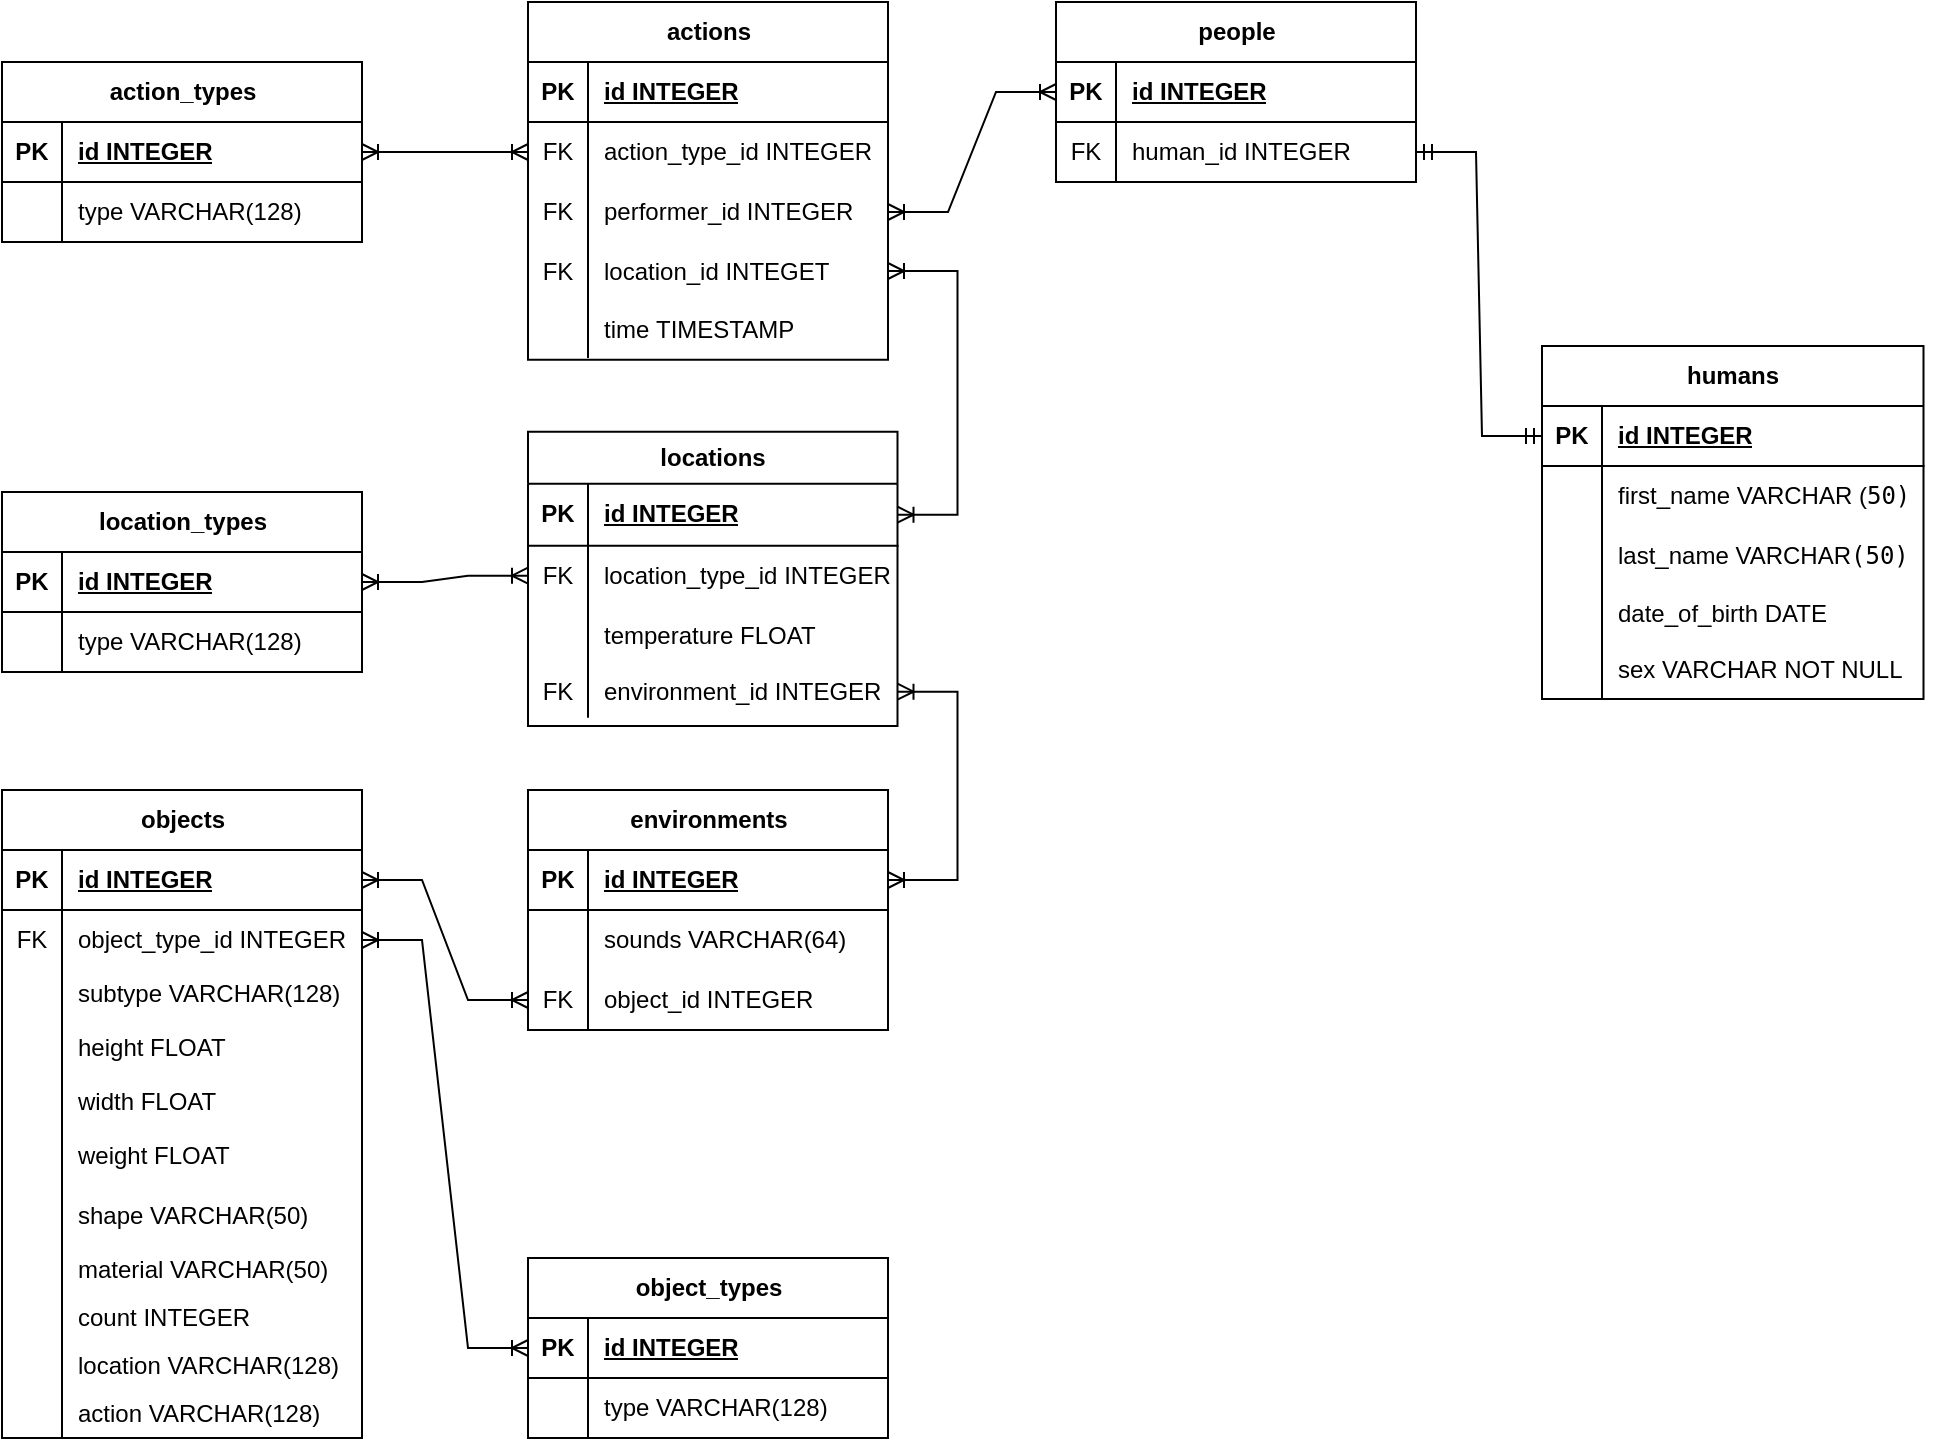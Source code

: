 <mxfile version="21.1.8" type="device">
  <diagram id="1F1Uj4QIx_SxdpjS0qH0" name="Страница 1">
    <mxGraphModel dx="1434" dy="390" grid="0" gridSize="10" guides="1" tooltips="1" connect="1" arrows="1" fold="1" page="0" pageScale="1" pageWidth="827" pageHeight="1169" math="0" shadow="0">
      <root>
        <mxCell id="0" />
        <mxCell id="1" parent="0" />
        <mxCell id="ELPBEld-BGU16BLVGhPY-1" value="people" style="shape=table;startSize=30;container=1;collapsible=1;childLayout=tableLayout;fixedRows=1;rowLines=0;fontStyle=1;align=center;resizeLast=1;html=1;fillColor=none;" parent="1" vertex="1">
          <mxGeometry x="818" y="655" width="180" height="90" as="geometry" />
        </mxCell>
        <mxCell id="ELPBEld-BGU16BLVGhPY-2" value="" style="shape=tableRow;horizontal=0;startSize=0;swimlaneHead=0;swimlaneBody=0;fillColor=none;collapsible=0;dropTarget=0;points=[[0,0.5],[1,0.5]];portConstraint=eastwest;top=0;left=0;right=0;bottom=1;" parent="ELPBEld-BGU16BLVGhPY-1" vertex="1">
          <mxGeometry y="30" width="180" height="30" as="geometry" />
        </mxCell>
        <mxCell id="ELPBEld-BGU16BLVGhPY-3" value="PK" style="shape=partialRectangle;connectable=0;fillColor=none;top=0;left=0;bottom=0;right=0;fontStyle=1;overflow=hidden;whiteSpace=wrap;html=1;" parent="ELPBEld-BGU16BLVGhPY-2" vertex="1">
          <mxGeometry width="30" height="30" as="geometry">
            <mxRectangle width="30" height="30" as="alternateBounds" />
          </mxGeometry>
        </mxCell>
        <mxCell id="ELPBEld-BGU16BLVGhPY-4" value="id INTEGER" style="shape=partialRectangle;connectable=0;fillColor=none;top=0;left=0;bottom=0;right=0;align=left;spacingLeft=6;fontStyle=5;overflow=hidden;whiteSpace=wrap;html=1;" parent="ELPBEld-BGU16BLVGhPY-2" vertex="1">
          <mxGeometry x="30" width="150" height="30" as="geometry">
            <mxRectangle width="150" height="30" as="alternateBounds" />
          </mxGeometry>
        </mxCell>
        <mxCell id="ELPBEld-BGU16BLVGhPY-8" value="" style="shape=tableRow;horizontal=0;startSize=0;swimlaneHead=0;swimlaneBody=0;fillColor=none;collapsible=0;dropTarget=0;points=[[0,0.5],[1,0.5]];portConstraint=eastwest;top=0;left=0;right=0;bottom=0;" parent="ELPBEld-BGU16BLVGhPY-1" vertex="1">
          <mxGeometry y="60" width="180" height="30" as="geometry" />
        </mxCell>
        <mxCell id="ELPBEld-BGU16BLVGhPY-9" value="FK" style="shape=partialRectangle;connectable=0;fillColor=none;top=0;left=0;bottom=0;right=0;editable=1;overflow=hidden;whiteSpace=wrap;html=1;" parent="ELPBEld-BGU16BLVGhPY-8" vertex="1">
          <mxGeometry width="30" height="30" as="geometry">
            <mxRectangle width="30" height="30" as="alternateBounds" />
          </mxGeometry>
        </mxCell>
        <mxCell id="ELPBEld-BGU16BLVGhPY-10" value="human_id INTEGER" style="shape=partialRectangle;connectable=0;fillColor=none;top=0;left=0;bottom=0;right=0;align=left;spacingLeft=6;overflow=hidden;whiteSpace=wrap;html=1;" parent="ELPBEld-BGU16BLVGhPY-8" vertex="1">
          <mxGeometry x="30" width="150" height="30" as="geometry">
            <mxRectangle width="150" height="30" as="alternateBounds" />
          </mxGeometry>
        </mxCell>
        <mxCell id="ELPBEld-BGU16BLVGhPY-14" value="humans" style="shape=table;startSize=30;container=1;collapsible=1;childLayout=tableLayout;fixedRows=1;rowLines=0;fontStyle=1;align=center;resizeLast=1;html=1;fillColor=none;" parent="1" vertex="1">
          <mxGeometry x="1061" y="827" width="190.75" height="176.458" as="geometry" />
        </mxCell>
        <mxCell id="ELPBEld-BGU16BLVGhPY-15" value="" style="shape=tableRow;horizontal=0;startSize=0;swimlaneHead=0;swimlaneBody=0;fillColor=none;collapsible=0;dropTarget=0;points=[[0,0.5],[1,0.5]];portConstraint=eastwest;top=0;left=0;right=0;bottom=1;" parent="ELPBEld-BGU16BLVGhPY-14" vertex="1">
          <mxGeometry y="30" width="190.75" height="30" as="geometry" />
        </mxCell>
        <mxCell id="ELPBEld-BGU16BLVGhPY-16" value="PK" style="shape=partialRectangle;connectable=0;fillColor=none;top=0;left=0;bottom=0;right=0;fontStyle=1;overflow=hidden;whiteSpace=wrap;html=1;" parent="ELPBEld-BGU16BLVGhPY-15" vertex="1">
          <mxGeometry width="30" height="30" as="geometry">
            <mxRectangle width="30" height="30" as="alternateBounds" />
          </mxGeometry>
        </mxCell>
        <mxCell id="ELPBEld-BGU16BLVGhPY-17" value="id INTEGER" style="shape=partialRectangle;connectable=0;fillColor=none;top=0;left=0;bottom=0;right=0;align=left;spacingLeft=6;fontStyle=5;overflow=hidden;whiteSpace=wrap;html=1;" parent="ELPBEld-BGU16BLVGhPY-15" vertex="1">
          <mxGeometry x="30" width="160.75" height="30" as="geometry">
            <mxRectangle width="160.75" height="30" as="alternateBounds" />
          </mxGeometry>
        </mxCell>
        <mxCell id="ELPBEld-BGU16BLVGhPY-18" value="" style="shape=tableRow;horizontal=0;startSize=0;swimlaneHead=0;swimlaneBody=0;fillColor=none;collapsible=0;dropTarget=0;points=[[0,0.5],[1,0.5]];portConstraint=eastwest;top=0;left=0;right=0;bottom=0;" parent="ELPBEld-BGU16BLVGhPY-14" vertex="1">
          <mxGeometry y="60" width="190.75" height="30" as="geometry" />
        </mxCell>
        <mxCell id="ELPBEld-BGU16BLVGhPY-19" value="" style="shape=partialRectangle;connectable=0;fillColor=none;top=0;left=0;bottom=0;right=0;editable=1;overflow=hidden;whiteSpace=wrap;html=1;" parent="ELPBEld-BGU16BLVGhPY-18" vertex="1">
          <mxGeometry width="30" height="30" as="geometry">
            <mxRectangle width="30" height="30" as="alternateBounds" />
          </mxGeometry>
        </mxCell>
        <mxCell id="ELPBEld-BGU16BLVGhPY-20" value="first_name&amp;nbsp;VARCHAR (&lt;span style=&quot;border-color: var(--border-color); font-family: &amp;quot;JetBrains Mono&amp;quot;, monospace;&quot;&gt;50)&lt;/span&gt;" style="shape=partialRectangle;connectable=0;fillColor=none;top=0;left=0;bottom=0;right=0;align=left;spacingLeft=6;overflow=hidden;whiteSpace=wrap;html=1;" parent="ELPBEld-BGU16BLVGhPY-18" vertex="1">
          <mxGeometry x="30" width="160.75" height="30" as="geometry">
            <mxRectangle width="160.75" height="30" as="alternateBounds" />
          </mxGeometry>
        </mxCell>
        <mxCell id="ELPBEld-BGU16BLVGhPY-21" value="" style="shape=tableRow;horizontal=0;startSize=0;swimlaneHead=0;swimlaneBody=0;fillColor=none;collapsible=0;dropTarget=0;points=[[0,0.5],[1,0.5]];portConstraint=eastwest;top=0;left=0;right=0;bottom=0;" parent="ELPBEld-BGU16BLVGhPY-14" vertex="1">
          <mxGeometry y="90" width="190.75" height="30" as="geometry" />
        </mxCell>
        <mxCell id="ELPBEld-BGU16BLVGhPY-22" value="" style="shape=partialRectangle;connectable=0;fillColor=none;top=0;left=0;bottom=0;right=0;editable=1;overflow=hidden;whiteSpace=wrap;html=1;" parent="ELPBEld-BGU16BLVGhPY-21" vertex="1">
          <mxGeometry width="30" height="30" as="geometry">
            <mxRectangle width="30" height="30" as="alternateBounds" />
          </mxGeometry>
        </mxCell>
        <mxCell id="ELPBEld-BGU16BLVGhPY-23" value="last_name&amp;nbsp;VARCHAR&lt;span style=&quot;background-color: rgb(255, 255, 255);&quot;&gt;&lt;span style=&quot;font-family: &amp;quot;JetBrains Mono&amp;quot;, monospace;&quot;&gt;(&lt;/span&gt;&lt;span style=&quot;font-family: &amp;quot;JetBrains Mono&amp;quot;, monospace;&quot;&gt;50&lt;/span&gt;&lt;span style=&quot;font-family: &amp;quot;JetBrains Mono&amp;quot;, monospace;&quot;&gt;)&lt;/span&gt;&lt;/span&gt;" style="shape=partialRectangle;connectable=0;fillColor=none;top=0;left=0;bottom=0;right=0;align=left;spacingLeft=6;overflow=hidden;whiteSpace=wrap;html=1;" parent="ELPBEld-BGU16BLVGhPY-21" vertex="1">
          <mxGeometry x="30" width="160.75" height="30" as="geometry">
            <mxRectangle width="160.75" height="30" as="alternateBounds" />
          </mxGeometry>
        </mxCell>
        <mxCell id="ELPBEld-BGU16BLVGhPY-28" value="" style="shape=tableRow;horizontal=0;startSize=0;swimlaneHead=0;swimlaneBody=0;fillColor=none;collapsible=0;dropTarget=0;points=[[0,0.5],[1,0.5]];portConstraint=eastwest;top=0;left=0;right=0;bottom=0;" parent="ELPBEld-BGU16BLVGhPY-14" vertex="1">
          <mxGeometry y="120" width="190.75" height="28" as="geometry" />
        </mxCell>
        <mxCell id="ELPBEld-BGU16BLVGhPY-29" value="" style="shape=partialRectangle;connectable=0;fillColor=none;top=0;left=0;bottom=0;right=0;editable=1;overflow=hidden;whiteSpace=wrap;html=1;" parent="ELPBEld-BGU16BLVGhPY-28" vertex="1">
          <mxGeometry width="30" height="28" as="geometry">
            <mxRectangle width="30" height="28" as="alternateBounds" />
          </mxGeometry>
        </mxCell>
        <mxCell id="ELPBEld-BGU16BLVGhPY-30" value="date_of_birth&amp;nbsp;DATE" style="shape=partialRectangle;connectable=0;fillColor=none;top=0;left=0;bottom=0;right=0;align=left;spacingLeft=6;overflow=hidden;whiteSpace=wrap;html=1;strokeColor=inherit;strokeWidth=8;" parent="ELPBEld-BGU16BLVGhPY-28" vertex="1">
          <mxGeometry x="30" width="160.75" height="28" as="geometry">
            <mxRectangle width="160.75" height="28" as="alternateBounds" />
          </mxGeometry>
        </mxCell>
        <mxCell id="ELPBEld-BGU16BLVGhPY-47" value="" style="shape=tableRow;horizontal=0;startSize=0;swimlaneHead=0;swimlaneBody=0;fillColor=none;collapsible=0;dropTarget=0;points=[[0,0.5],[1,0.5]];portConstraint=eastwest;top=0;left=0;right=0;bottom=0;" parent="ELPBEld-BGU16BLVGhPY-14" vertex="1">
          <mxGeometry y="148" width="190.75" height="28" as="geometry" />
        </mxCell>
        <mxCell id="ELPBEld-BGU16BLVGhPY-48" value="" style="shape=partialRectangle;connectable=0;fillColor=none;top=0;left=0;bottom=0;right=0;editable=1;overflow=hidden;whiteSpace=wrap;html=1;" parent="ELPBEld-BGU16BLVGhPY-47" vertex="1">
          <mxGeometry width="30" height="28" as="geometry">
            <mxRectangle width="30" height="28" as="alternateBounds" />
          </mxGeometry>
        </mxCell>
        <mxCell id="ELPBEld-BGU16BLVGhPY-49" value="sex&amp;nbsp;VARCHAR NOT NULL" style="shape=partialRectangle;connectable=0;fillColor=none;top=0;left=0;bottom=0;right=0;align=left;spacingLeft=6;overflow=hidden;whiteSpace=wrap;html=1;strokeColor=inherit;strokeWidth=8;" parent="ELPBEld-BGU16BLVGhPY-47" vertex="1">
          <mxGeometry x="30" width="160.75" height="28" as="geometry">
            <mxRectangle width="160.75" height="28" as="alternateBounds" />
          </mxGeometry>
        </mxCell>
        <mxCell id="ELPBEld-BGU16BLVGhPY-52" value="actions" style="shape=table;startSize=30;container=1;collapsible=1;childLayout=tableLayout;fixedRows=1;rowLines=0;fontStyle=1;align=center;resizeLast=1;html=1;fillColor=none;" parent="1" vertex="1">
          <mxGeometry x="554" y="655" width="180" height="178.875" as="geometry" />
        </mxCell>
        <mxCell id="ELPBEld-BGU16BLVGhPY-53" value="" style="shape=tableRow;horizontal=0;startSize=0;swimlaneHead=0;swimlaneBody=0;fillColor=none;collapsible=0;dropTarget=0;points=[[0,0.5],[1,0.5]];portConstraint=eastwest;top=0;left=0;right=0;bottom=1;" parent="ELPBEld-BGU16BLVGhPY-52" vertex="1">
          <mxGeometry y="30" width="180" height="30" as="geometry" />
        </mxCell>
        <mxCell id="ELPBEld-BGU16BLVGhPY-54" value="PK" style="shape=partialRectangle;connectable=0;fillColor=none;top=0;left=0;bottom=0;right=0;fontStyle=1;overflow=hidden;whiteSpace=wrap;html=1;" parent="ELPBEld-BGU16BLVGhPY-53" vertex="1">
          <mxGeometry width="30" height="30" as="geometry">
            <mxRectangle width="30" height="30" as="alternateBounds" />
          </mxGeometry>
        </mxCell>
        <mxCell id="ELPBEld-BGU16BLVGhPY-55" value="id INTEGER" style="shape=partialRectangle;connectable=0;fillColor=none;top=0;left=0;bottom=0;right=0;align=left;spacingLeft=6;fontStyle=5;overflow=hidden;whiteSpace=wrap;html=1;" parent="ELPBEld-BGU16BLVGhPY-53" vertex="1">
          <mxGeometry x="30" width="150" height="30" as="geometry">
            <mxRectangle width="150" height="30" as="alternateBounds" />
          </mxGeometry>
        </mxCell>
        <mxCell id="ELPBEld-BGU16BLVGhPY-56" value="" style="shape=tableRow;horizontal=0;startSize=0;swimlaneHead=0;swimlaneBody=0;fillColor=none;collapsible=0;dropTarget=0;points=[[0,0.5],[1,0.5]];portConstraint=eastwest;top=0;left=0;right=0;bottom=0;" parent="ELPBEld-BGU16BLVGhPY-52" vertex="1">
          <mxGeometry y="60" width="180" height="30" as="geometry" />
        </mxCell>
        <mxCell id="ELPBEld-BGU16BLVGhPY-57" value="FK" style="shape=partialRectangle;connectable=0;fillColor=none;top=0;left=0;bottom=0;right=0;editable=1;overflow=hidden;whiteSpace=wrap;html=1;" parent="ELPBEld-BGU16BLVGhPY-56" vertex="1">
          <mxGeometry width="30" height="30" as="geometry">
            <mxRectangle width="30" height="30" as="alternateBounds" />
          </mxGeometry>
        </mxCell>
        <mxCell id="ELPBEld-BGU16BLVGhPY-58" value="action_type_id INTEGER" style="shape=partialRectangle;connectable=0;fillColor=none;top=0;left=0;bottom=0;right=0;align=left;spacingLeft=6;overflow=hidden;whiteSpace=wrap;html=1;" parent="ELPBEld-BGU16BLVGhPY-56" vertex="1">
          <mxGeometry x="30" width="150" height="30" as="geometry">
            <mxRectangle width="150" height="30" as="alternateBounds" />
          </mxGeometry>
        </mxCell>
        <mxCell id="ELPBEld-BGU16BLVGhPY-59" value="" style="shape=tableRow;horizontal=0;startSize=0;swimlaneHead=0;swimlaneBody=0;fillColor=none;collapsible=0;dropTarget=0;points=[[0,0.5],[1,0.5]];portConstraint=eastwest;top=0;left=0;right=0;bottom=0;" parent="ELPBEld-BGU16BLVGhPY-52" vertex="1">
          <mxGeometry y="90" width="180" height="30" as="geometry" />
        </mxCell>
        <mxCell id="ELPBEld-BGU16BLVGhPY-60" value="FK" style="shape=partialRectangle;connectable=0;fillColor=none;top=0;left=0;bottom=0;right=0;editable=1;overflow=hidden;whiteSpace=wrap;html=1;" parent="ELPBEld-BGU16BLVGhPY-59" vertex="1">
          <mxGeometry width="30" height="30" as="geometry">
            <mxRectangle width="30" height="30" as="alternateBounds" />
          </mxGeometry>
        </mxCell>
        <mxCell id="ELPBEld-BGU16BLVGhPY-61" value="performer_id INTEGER" style="shape=partialRectangle;connectable=0;fillColor=none;top=0;left=0;bottom=0;right=0;align=left;spacingLeft=6;overflow=hidden;whiteSpace=wrap;html=1;" parent="ELPBEld-BGU16BLVGhPY-59" vertex="1">
          <mxGeometry x="30" width="150" height="30" as="geometry">
            <mxRectangle width="150" height="30" as="alternateBounds" />
          </mxGeometry>
        </mxCell>
        <mxCell id="ELPBEld-BGU16BLVGhPY-62" value="" style="shape=tableRow;horizontal=0;startSize=0;swimlaneHead=0;swimlaneBody=0;fillColor=none;collapsible=0;dropTarget=0;points=[[0,0.5],[1,0.5]];portConstraint=eastwest;top=0;left=0;right=0;bottom=0;" parent="ELPBEld-BGU16BLVGhPY-52" vertex="1">
          <mxGeometry y="120" width="180" height="29" as="geometry" />
        </mxCell>
        <mxCell id="ELPBEld-BGU16BLVGhPY-63" value="FK" style="shape=partialRectangle;connectable=0;fillColor=none;top=0;left=0;bottom=0;right=0;editable=1;overflow=hidden;whiteSpace=wrap;html=1;" parent="ELPBEld-BGU16BLVGhPY-62" vertex="1">
          <mxGeometry width="30" height="29" as="geometry">
            <mxRectangle width="30" height="29" as="alternateBounds" />
          </mxGeometry>
        </mxCell>
        <mxCell id="ELPBEld-BGU16BLVGhPY-64" value="location_id INTEGET" style="shape=partialRectangle;connectable=0;fillColor=none;top=0;left=0;bottom=0;right=0;align=left;spacingLeft=6;overflow=hidden;whiteSpace=wrap;html=1;strokeColor=inherit;strokeWidth=8;" parent="ELPBEld-BGU16BLVGhPY-62" vertex="1">
          <mxGeometry x="30" width="150" height="29" as="geometry">
            <mxRectangle width="150" height="29" as="alternateBounds" />
          </mxGeometry>
        </mxCell>
        <mxCell id="ELPBEld-BGU16BLVGhPY-66" value="" style="shape=tableRow;horizontal=0;startSize=0;swimlaneHead=0;swimlaneBody=0;fillColor=none;collapsible=0;dropTarget=0;points=[[0,0.5],[1,0.5]];portConstraint=eastwest;top=0;left=0;right=0;bottom=0;" parent="ELPBEld-BGU16BLVGhPY-52" vertex="1">
          <mxGeometry y="149" width="180" height="29" as="geometry" />
        </mxCell>
        <mxCell id="ELPBEld-BGU16BLVGhPY-67" value="" style="shape=partialRectangle;connectable=0;fillColor=none;top=0;left=0;bottom=0;right=0;editable=1;overflow=hidden;whiteSpace=wrap;html=1;" parent="ELPBEld-BGU16BLVGhPY-66" vertex="1">
          <mxGeometry width="30" height="29" as="geometry">
            <mxRectangle width="30" height="29" as="alternateBounds" />
          </mxGeometry>
        </mxCell>
        <mxCell id="ELPBEld-BGU16BLVGhPY-68" value="time&amp;nbsp;TIMESTAMP" style="shape=partialRectangle;connectable=0;fillColor=none;top=0;left=0;bottom=0;right=0;align=left;spacingLeft=6;overflow=hidden;whiteSpace=wrap;html=1;strokeColor=inherit;strokeWidth=8;" parent="ELPBEld-BGU16BLVGhPY-66" vertex="1">
          <mxGeometry x="30" width="150" height="29" as="geometry">
            <mxRectangle width="150" height="29" as="alternateBounds" />
          </mxGeometry>
        </mxCell>
        <mxCell id="ELPBEld-BGU16BLVGhPY-65" value="" style="edgeStyle=entityRelationEdgeStyle;fontSize=12;html=1;endArrow=ERoneToMany;startArrow=ERoneToMany;rounded=0;" parent="1" source="ELPBEld-BGU16BLVGhPY-59" target="ELPBEld-BGU16BLVGhPY-2" edge="1">
          <mxGeometry width="100" height="100" relative="1" as="geometry">
            <mxPoint x="805" y="856" as="sourcePoint" />
            <mxPoint x="868" y="968" as="targetPoint" />
          </mxGeometry>
        </mxCell>
        <mxCell id="ELPBEld-BGU16BLVGhPY-69" value="locations" style="shape=table;startSize=26;container=1;collapsible=1;childLayout=tableLayout;fixedRows=1;rowLines=0;fontStyle=1;align=center;resizeLast=1;html=1;fillColor=none;" parent="1" vertex="1">
          <mxGeometry x="554" y="869.85" width="184.75" height="147.192" as="geometry" />
        </mxCell>
        <mxCell id="ELPBEld-BGU16BLVGhPY-70" value="" style="shape=tableRow;horizontal=0;startSize=0;swimlaneHead=0;swimlaneBody=0;fillColor=none;collapsible=0;dropTarget=0;points=[[0,0.5],[1,0.5]];portConstraint=eastwest;top=0;left=0;right=0;bottom=1;" parent="ELPBEld-BGU16BLVGhPY-69" vertex="1">
          <mxGeometry y="26" width="184.75" height="31" as="geometry" />
        </mxCell>
        <mxCell id="ELPBEld-BGU16BLVGhPY-71" value="PK" style="shape=partialRectangle;connectable=0;fillColor=none;top=0;left=0;bottom=0;right=0;fontStyle=1;overflow=hidden;whiteSpace=wrap;html=1;" parent="ELPBEld-BGU16BLVGhPY-70" vertex="1">
          <mxGeometry width="30" height="31" as="geometry">
            <mxRectangle width="30" height="31" as="alternateBounds" />
          </mxGeometry>
        </mxCell>
        <mxCell id="ELPBEld-BGU16BLVGhPY-72" value="id INTEGER" style="shape=partialRectangle;connectable=0;fillColor=none;top=0;left=0;bottom=0;right=0;align=left;spacingLeft=6;fontStyle=5;overflow=hidden;whiteSpace=wrap;html=1;" parent="ELPBEld-BGU16BLVGhPY-70" vertex="1">
          <mxGeometry x="30" width="154.75" height="31" as="geometry">
            <mxRectangle width="154.75" height="31" as="alternateBounds" />
          </mxGeometry>
        </mxCell>
        <mxCell id="ELPBEld-BGU16BLVGhPY-73" value="" style="shape=tableRow;horizontal=0;startSize=0;swimlaneHead=0;swimlaneBody=0;fillColor=none;collapsible=0;dropTarget=0;points=[[0,0.5],[1,0.5]];portConstraint=eastwest;top=0;left=0;right=0;bottom=0;" parent="ELPBEld-BGU16BLVGhPY-69" vertex="1">
          <mxGeometry y="57" width="184.75" height="30" as="geometry" />
        </mxCell>
        <mxCell id="ELPBEld-BGU16BLVGhPY-74" value="FK" style="shape=partialRectangle;connectable=0;fillColor=none;top=0;left=0;bottom=0;right=0;editable=1;overflow=hidden;whiteSpace=wrap;html=1;" parent="ELPBEld-BGU16BLVGhPY-73" vertex="1">
          <mxGeometry width="30" height="30" as="geometry">
            <mxRectangle width="30" height="30" as="alternateBounds" />
          </mxGeometry>
        </mxCell>
        <mxCell id="ELPBEld-BGU16BLVGhPY-75" value="location_type_id INTEGER" style="shape=partialRectangle;connectable=0;fillColor=none;top=0;left=0;bottom=0;right=0;align=left;spacingLeft=6;overflow=hidden;whiteSpace=wrap;html=1;" parent="ELPBEld-BGU16BLVGhPY-73" vertex="1">
          <mxGeometry x="30" width="154.75" height="30" as="geometry">
            <mxRectangle width="154.75" height="30" as="alternateBounds" />
          </mxGeometry>
        </mxCell>
        <mxCell id="ELPBEld-BGU16BLVGhPY-76" value="" style="shape=tableRow;horizontal=0;startSize=0;swimlaneHead=0;swimlaneBody=0;fillColor=none;collapsible=0;dropTarget=0;points=[[0,0.5],[1,0.5]];portConstraint=eastwest;top=0;left=0;right=0;bottom=0;" parent="ELPBEld-BGU16BLVGhPY-69" vertex="1">
          <mxGeometry y="87" width="184.75" height="30" as="geometry" />
        </mxCell>
        <mxCell id="ELPBEld-BGU16BLVGhPY-77" value="" style="shape=partialRectangle;connectable=0;fillColor=none;top=0;left=0;bottom=0;right=0;editable=1;overflow=hidden;whiteSpace=wrap;html=1;" parent="ELPBEld-BGU16BLVGhPY-76" vertex="1">
          <mxGeometry width="30" height="30" as="geometry">
            <mxRectangle width="30" height="30" as="alternateBounds" />
          </mxGeometry>
        </mxCell>
        <mxCell id="ELPBEld-BGU16BLVGhPY-78" value="temperature FLOAT" style="shape=partialRectangle;connectable=0;fillColor=none;top=0;left=0;bottom=0;right=0;align=left;spacingLeft=6;overflow=hidden;whiteSpace=wrap;html=1;" parent="ELPBEld-BGU16BLVGhPY-76" vertex="1">
          <mxGeometry x="30" width="154.75" height="30" as="geometry">
            <mxRectangle width="154.75" height="30" as="alternateBounds" />
          </mxGeometry>
        </mxCell>
        <mxCell id="ELPBEld-BGU16BLVGhPY-79" value="" style="shape=tableRow;horizontal=0;startSize=0;swimlaneHead=0;swimlaneBody=0;fillColor=none;collapsible=0;dropTarget=0;points=[[0,0.5],[1,0.5]];portConstraint=eastwest;top=0;left=0;right=0;bottom=0;" parent="ELPBEld-BGU16BLVGhPY-69" vertex="1">
          <mxGeometry y="117" width="184.75" height="26" as="geometry" />
        </mxCell>
        <mxCell id="ELPBEld-BGU16BLVGhPY-80" value="FK" style="shape=partialRectangle;connectable=0;fillColor=none;top=0;left=0;bottom=0;right=0;editable=1;overflow=hidden;whiteSpace=wrap;html=1;" parent="ELPBEld-BGU16BLVGhPY-79" vertex="1">
          <mxGeometry width="30" height="26" as="geometry">
            <mxRectangle width="30" height="26" as="alternateBounds" />
          </mxGeometry>
        </mxCell>
        <mxCell id="ELPBEld-BGU16BLVGhPY-81" value="environment_id INTEGER" style="shape=partialRectangle;connectable=0;fillColor=none;top=0;left=0;bottom=0;right=0;align=left;spacingLeft=6;overflow=hidden;whiteSpace=wrap;html=1;strokeColor=inherit;strokeWidth=8;" parent="ELPBEld-BGU16BLVGhPY-79" vertex="1">
          <mxGeometry x="30" width="154.75" height="26" as="geometry">
            <mxRectangle width="154.75" height="26" as="alternateBounds" />
          </mxGeometry>
        </mxCell>
        <mxCell id="ELPBEld-BGU16BLVGhPY-98" value="environments" style="shape=table;startSize=30;container=1;collapsible=1;childLayout=tableLayout;fixedRows=1;rowLines=0;fontStyle=1;align=center;resizeLast=1;html=1;fillColor=none;" parent="1" vertex="1">
          <mxGeometry x="554" y="1049" width="180" height="120" as="geometry" />
        </mxCell>
        <mxCell id="ELPBEld-BGU16BLVGhPY-99" value="" style="shape=tableRow;horizontal=0;startSize=0;swimlaneHead=0;swimlaneBody=0;fillColor=none;collapsible=0;dropTarget=0;points=[[0,0.5],[1,0.5]];portConstraint=eastwest;top=0;left=0;right=0;bottom=1;" parent="ELPBEld-BGU16BLVGhPY-98" vertex="1">
          <mxGeometry y="30" width="180" height="30" as="geometry" />
        </mxCell>
        <mxCell id="ELPBEld-BGU16BLVGhPY-100" value="PK" style="shape=partialRectangle;connectable=0;fillColor=none;top=0;left=0;bottom=0;right=0;fontStyle=1;overflow=hidden;whiteSpace=wrap;html=1;" parent="ELPBEld-BGU16BLVGhPY-99" vertex="1">
          <mxGeometry width="30" height="30" as="geometry">
            <mxRectangle width="30" height="30" as="alternateBounds" />
          </mxGeometry>
        </mxCell>
        <mxCell id="ELPBEld-BGU16BLVGhPY-101" value="id INTEGER" style="shape=partialRectangle;connectable=0;fillColor=none;top=0;left=0;bottom=0;right=0;align=left;spacingLeft=6;fontStyle=5;overflow=hidden;whiteSpace=wrap;html=1;" parent="ELPBEld-BGU16BLVGhPY-99" vertex="1">
          <mxGeometry x="30" width="150" height="30" as="geometry">
            <mxRectangle width="150" height="30" as="alternateBounds" />
          </mxGeometry>
        </mxCell>
        <mxCell id="ELPBEld-BGU16BLVGhPY-102" value="" style="shape=tableRow;horizontal=0;startSize=0;swimlaneHead=0;swimlaneBody=0;fillColor=none;collapsible=0;dropTarget=0;points=[[0,0.5],[1,0.5]];portConstraint=eastwest;top=0;left=0;right=0;bottom=0;" parent="ELPBEld-BGU16BLVGhPY-98" vertex="1">
          <mxGeometry y="60" width="180" height="30" as="geometry" />
        </mxCell>
        <mxCell id="ELPBEld-BGU16BLVGhPY-103" value="" style="shape=partialRectangle;connectable=0;fillColor=none;top=0;left=0;bottom=0;right=0;editable=1;overflow=hidden;whiteSpace=wrap;html=1;" parent="ELPBEld-BGU16BLVGhPY-102" vertex="1">
          <mxGeometry width="30" height="30" as="geometry">
            <mxRectangle width="30" height="30" as="alternateBounds" />
          </mxGeometry>
        </mxCell>
        <mxCell id="ELPBEld-BGU16BLVGhPY-104" value="sounds VARCHAR(64)" style="shape=partialRectangle;connectable=0;fillColor=none;top=0;left=0;bottom=0;right=0;align=left;spacingLeft=6;overflow=hidden;whiteSpace=wrap;html=1;" parent="ELPBEld-BGU16BLVGhPY-102" vertex="1">
          <mxGeometry x="30" width="150" height="30" as="geometry">
            <mxRectangle width="150" height="30" as="alternateBounds" />
          </mxGeometry>
        </mxCell>
        <mxCell id="ELPBEld-BGU16BLVGhPY-105" value="" style="shape=tableRow;horizontal=0;startSize=0;swimlaneHead=0;swimlaneBody=0;fillColor=none;collapsible=0;dropTarget=0;points=[[0,0.5],[1,0.5]];portConstraint=eastwest;top=0;left=0;right=0;bottom=0;" parent="ELPBEld-BGU16BLVGhPY-98" vertex="1">
          <mxGeometry y="90" width="180" height="30" as="geometry" />
        </mxCell>
        <mxCell id="ELPBEld-BGU16BLVGhPY-106" value="FK" style="shape=partialRectangle;connectable=0;fillColor=none;top=0;left=0;bottom=0;right=0;editable=1;overflow=hidden;whiteSpace=wrap;html=1;" parent="ELPBEld-BGU16BLVGhPY-105" vertex="1">
          <mxGeometry width="30" height="30" as="geometry">
            <mxRectangle width="30" height="30" as="alternateBounds" />
          </mxGeometry>
        </mxCell>
        <mxCell id="ELPBEld-BGU16BLVGhPY-107" value="object_id INTEGER" style="shape=partialRectangle;connectable=0;fillColor=none;top=0;left=0;bottom=0;right=0;align=left;spacingLeft=6;overflow=hidden;whiteSpace=wrap;html=1;" parent="ELPBEld-BGU16BLVGhPY-105" vertex="1">
          <mxGeometry x="30" width="150" height="30" as="geometry">
            <mxRectangle width="150" height="30" as="alternateBounds" />
          </mxGeometry>
        </mxCell>
        <mxCell id="ELPBEld-BGU16BLVGhPY-111" value="objects" style="shape=table;startSize=30;container=1;collapsible=1;childLayout=tableLayout;fixedRows=1;rowLines=0;fontStyle=1;align=center;resizeLast=1;html=1;fillColor=none;" parent="1" vertex="1">
          <mxGeometry x="291" y="1049" width="180" height="324" as="geometry" />
        </mxCell>
        <mxCell id="ELPBEld-BGU16BLVGhPY-112" value="" style="shape=tableRow;horizontal=0;startSize=0;swimlaneHead=0;swimlaneBody=0;fillColor=none;collapsible=0;dropTarget=0;points=[[0,0.5],[1,0.5]];portConstraint=eastwest;top=0;left=0;right=0;bottom=1;" parent="ELPBEld-BGU16BLVGhPY-111" vertex="1">
          <mxGeometry y="30" width="180" height="30" as="geometry" />
        </mxCell>
        <mxCell id="ELPBEld-BGU16BLVGhPY-113" value="PK" style="shape=partialRectangle;connectable=0;fillColor=none;top=0;left=0;bottom=0;right=0;fontStyle=1;overflow=hidden;whiteSpace=wrap;html=1;" parent="ELPBEld-BGU16BLVGhPY-112" vertex="1">
          <mxGeometry width="30" height="30" as="geometry">
            <mxRectangle width="30" height="30" as="alternateBounds" />
          </mxGeometry>
        </mxCell>
        <mxCell id="ELPBEld-BGU16BLVGhPY-114" value="id INTEGER" style="shape=partialRectangle;connectable=0;fillColor=none;top=0;left=0;bottom=0;right=0;align=left;spacingLeft=6;fontStyle=5;overflow=hidden;whiteSpace=wrap;html=1;" parent="ELPBEld-BGU16BLVGhPY-112" vertex="1">
          <mxGeometry x="30" width="150" height="30" as="geometry">
            <mxRectangle width="150" height="30" as="alternateBounds" />
          </mxGeometry>
        </mxCell>
        <mxCell id="ELPBEld-BGU16BLVGhPY-115" value="" style="shape=tableRow;horizontal=0;startSize=0;swimlaneHead=0;swimlaneBody=0;fillColor=none;collapsible=0;dropTarget=0;points=[[0,0.5],[1,0.5]];portConstraint=eastwest;top=0;left=0;right=0;bottom=0;" parent="ELPBEld-BGU16BLVGhPY-111" vertex="1">
          <mxGeometry y="60" width="180" height="30" as="geometry" />
        </mxCell>
        <mxCell id="ELPBEld-BGU16BLVGhPY-116" value="FK" style="shape=partialRectangle;connectable=0;fillColor=none;top=0;left=0;bottom=0;right=0;editable=1;overflow=hidden;whiteSpace=wrap;html=1;" parent="ELPBEld-BGU16BLVGhPY-115" vertex="1">
          <mxGeometry width="30" height="30" as="geometry">
            <mxRectangle width="30" height="30" as="alternateBounds" />
          </mxGeometry>
        </mxCell>
        <mxCell id="ELPBEld-BGU16BLVGhPY-117" value="object_type_id INTEGER" style="shape=partialRectangle;connectable=0;fillColor=none;top=0;left=0;bottom=0;right=0;align=left;spacingLeft=6;overflow=hidden;whiteSpace=wrap;html=1;" parent="ELPBEld-BGU16BLVGhPY-115" vertex="1">
          <mxGeometry x="30" width="150" height="30" as="geometry">
            <mxRectangle width="150" height="30" as="alternateBounds" />
          </mxGeometry>
        </mxCell>
        <mxCell id="ELPBEld-BGU16BLVGhPY-174" value="" style="shape=tableRow;horizontal=0;startSize=0;swimlaneHead=0;swimlaneBody=0;fillColor=none;collapsible=0;dropTarget=0;points=[[0,0.5],[1,0.5]];portConstraint=eastwest;top=0;left=0;right=0;bottom=0;" parent="ELPBEld-BGU16BLVGhPY-111" vertex="1">
          <mxGeometry y="90" width="180" height="24" as="geometry" />
        </mxCell>
        <mxCell id="ELPBEld-BGU16BLVGhPY-175" value="" style="shape=partialRectangle;connectable=0;fillColor=none;top=0;left=0;bottom=0;right=0;editable=1;overflow=hidden;whiteSpace=wrap;html=1;" parent="ELPBEld-BGU16BLVGhPY-174" vertex="1">
          <mxGeometry width="30" height="24" as="geometry">
            <mxRectangle width="30" height="24" as="alternateBounds" />
          </mxGeometry>
        </mxCell>
        <mxCell id="ELPBEld-BGU16BLVGhPY-176" value="subtype VARCHAR(128)" style="shape=partialRectangle;connectable=0;fillColor=none;top=0;left=0;bottom=0;right=0;align=left;spacingLeft=6;overflow=hidden;whiteSpace=wrap;html=1;strokeColor=inherit;strokeWidth=8;" parent="ELPBEld-BGU16BLVGhPY-174" vertex="1">
          <mxGeometry x="30" width="150" height="24" as="geometry">
            <mxRectangle width="150" height="24" as="alternateBounds" />
          </mxGeometry>
        </mxCell>
        <mxCell id="ELPBEld-BGU16BLVGhPY-143" value="" style="shape=tableRow;horizontal=0;startSize=0;swimlaneHead=0;swimlaneBody=0;fillColor=none;collapsible=0;dropTarget=0;points=[[0,0.5],[1,0.5]];portConstraint=eastwest;top=0;left=0;right=0;bottom=0;" parent="ELPBEld-BGU16BLVGhPY-111" vertex="1">
          <mxGeometry y="114" width="180" height="30" as="geometry" />
        </mxCell>
        <mxCell id="ELPBEld-BGU16BLVGhPY-144" value="" style="shape=partialRectangle;connectable=0;fillColor=none;top=0;left=0;bottom=0;right=0;editable=1;overflow=hidden;whiteSpace=wrap;html=1;" parent="ELPBEld-BGU16BLVGhPY-143" vertex="1">
          <mxGeometry width="30" height="30" as="geometry">
            <mxRectangle width="30" height="30" as="alternateBounds" />
          </mxGeometry>
        </mxCell>
        <mxCell id="ELPBEld-BGU16BLVGhPY-145" value="height FLOAT" style="shape=partialRectangle;connectable=0;fillColor=none;top=0;left=0;bottom=0;right=0;align=left;spacingLeft=6;overflow=hidden;whiteSpace=wrap;html=1;" parent="ELPBEld-BGU16BLVGhPY-143" vertex="1">
          <mxGeometry x="30" width="150" height="30" as="geometry">
            <mxRectangle width="150" height="30" as="alternateBounds" />
          </mxGeometry>
        </mxCell>
        <mxCell id="ELPBEld-BGU16BLVGhPY-124" value="" style="shape=tableRow;horizontal=0;startSize=0;swimlaneHead=0;swimlaneBody=0;fillColor=none;collapsible=0;dropTarget=0;points=[[0,0.5],[1,0.5]];portConstraint=eastwest;top=0;left=0;right=0;bottom=0;" parent="ELPBEld-BGU16BLVGhPY-111" vertex="1">
          <mxGeometry y="144" width="180" height="24" as="geometry" />
        </mxCell>
        <mxCell id="ELPBEld-BGU16BLVGhPY-125" value="" style="shape=partialRectangle;connectable=0;fillColor=none;top=0;left=0;bottom=0;right=0;editable=1;overflow=hidden;whiteSpace=wrap;html=1;" parent="ELPBEld-BGU16BLVGhPY-124" vertex="1">
          <mxGeometry width="30" height="24" as="geometry">
            <mxRectangle width="30" height="24" as="alternateBounds" />
          </mxGeometry>
        </mxCell>
        <mxCell id="ELPBEld-BGU16BLVGhPY-126" value="width FLOAT" style="shape=partialRectangle;connectable=0;fillColor=none;top=0;left=0;bottom=0;right=0;align=left;spacingLeft=6;overflow=hidden;whiteSpace=wrap;html=1;strokeColor=inherit;strokeWidth=8;" parent="ELPBEld-BGU16BLVGhPY-124" vertex="1">
          <mxGeometry x="30" width="150" height="24" as="geometry">
            <mxRectangle width="150" height="24" as="alternateBounds" />
          </mxGeometry>
        </mxCell>
        <mxCell id="ELPBEld-BGU16BLVGhPY-118" value="" style="shape=tableRow;horizontal=0;startSize=0;swimlaneHead=0;swimlaneBody=0;fillColor=none;collapsible=0;dropTarget=0;points=[[0,0.5],[1,0.5]];portConstraint=eastwest;top=0;left=0;right=0;bottom=0;" parent="ELPBEld-BGU16BLVGhPY-111" vertex="1">
          <mxGeometry y="168" width="180" height="30" as="geometry" />
        </mxCell>
        <mxCell id="ELPBEld-BGU16BLVGhPY-119" value="" style="shape=partialRectangle;connectable=0;fillColor=none;top=0;left=0;bottom=0;right=0;editable=1;overflow=hidden;whiteSpace=wrap;html=1;" parent="ELPBEld-BGU16BLVGhPY-118" vertex="1">
          <mxGeometry width="30" height="30" as="geometry">
            <mxRectangle width="30" height="30" as="alternateBounds" />
          </mxGeometry>
        </mxCell>
        <mxCell id="ELPBEld-BGU16BLVGhPY-120" value="weight FLOAT" style="shape=partialRectangle;connectable=0;fillColor=none;top=0;left=0;bottom=0;right=0;align=left;spacingLeft=6;overflow=hidden;whiteSpace=wrap;html=1;" parent="ELPBEld-BGU16BLVGhPY-118" vertex="1">
          <mxGeometry x="30" width="150" height="30" as="geometry">
            <mxRectangle width="150" height="30" as="alternateBounds" />
          </mxGeometry>
        </mxCell>
        <mxCell id="ELPBEld-BGU16BLVGhPY-146" value="" style="shape=tableRow;horizontal=0;startSize=0;swimlaneHead=0;swimlaneBody=0;fillColor=none;collapsible=0;dropTarget=0;points=[[0,0.5],[1,0.5]];portConstraint=eastwest;top=0;left=0;right=0;bottom=0;" parent="ELPBEld-BGU16BLVGhPY-111" vertex="1">
          <mxGeometry y="198" width="180" height="30" as="geometry" />
        </mxCell>
        <mxCell id="ELPBEld-BGU16BLVGhPY-147" value="" style="shape=partialRectangle;connectable=0;fillColor=none;top=0;left=0;bottom=0;right=0;editable=1;overflow=hidden;whiteSpace=wrap;html=1;" parent="ELPBEld-BGU16BLVGhPY-146" vertex="1">
          <mxGeometry width="30" height="30" as="geometry">
            <mxRectangle width="30" height="30" as="alternateBounds" />
          </mxGeometry>
        </mxCell>
        <mxCell id="ELPBEld-BGU16BLVGhPY-148" value="shape VARCHAR(50)" style="shape=partialRectangle;connectable=0;fillColor=none;top=0;left=0;bottom=0;right=0;align=left;spacingLeft=6;overflow=hidden;whiteSpace=wrap;html=1;" parent="ELPBEld-BGU16BLVGhPY-146" vertex="1">
          <mxGeometry x="30" width="150" height="30" as="geometry">
            <mxRectangle width="150" height="30" as="alternateBounds" />
          </mxGeometry>
        </mxCell>
        <mxCell id="ELPBEld-BGU16BLVGhPY-121" value="" style="shape=tableRow;horizontal=0;startSize=0;swimlaneHead=0;swimlaneBody=0;fillColor=none;collapsible=0;dropTarget=0;points=[[0,0.5],[1,0.5]];portConstraint=eastwest;top=0;left=0;right=0;bottom=0;" parent="ELPBEld-BGU16BLVGhPY-111" vertex="1">
          <mxGeometry y="228" width="180" height="24" as="geometry" />
        </mxCell>
        <mxCell id="ELPBEld-BGU16BLVGhPY-122" value="" style="shape=partialRectangle;connectable=0;fillColor=none;top=0;left=0;bottom=0;right=0;editable=1;overflow=hidden;whiteSpace=wrap;html=1;" parent="ELPBEld-BGU16BLVGhPY-121" vertex="1">
          <mxGeometry width="30" height="24" as="geometry">
            <mxRectangle width="30" height="24" as="alternateBounds" />
          </mxGeometry>
        </mxCell>
        <mxCell id="ELPBEld-BGU16BLVGhPY-123" value="material VARCHAR(50)" style="shape=partialRectangle;connectable=0;fillColor=none;top=0;left=0;bottom=0;right=0;align=left;spacingLeft=6;overflow=hidden;whiteSpace=wrap;html=1;strokeColor=inherit;strokeWidth=8;" parent="ELPBEld-BGU16BLVGhPY-121" vertex="1">
          <mxGeometry x="30" width="150" height="24" as="geometry">
            <mxRectangle width="150" height="24" as="alternateBounds" />
          </mxGeometry>
        </mxCell>
        <mxCell id="ELPBEld-BGU16BLVGhPY-152" value="" style="shape=tableRow;horizontal=0;startSize=0;swimlaneHead=0;swimlaneBody=0;fillColor=none;collapsible=0;dropTarget=0;points=[[0,0.5],[1,0.5]];portConstraint=eastwest;top=0;left=0;right=0;bottom=0;" parent="ELPBEld-BGU16BLVGhPY-111" vertex="1">
          <mxGeometry y="252" width="180" height="24" as="geometry" />
        </mxCell>
        <mxCell id="ELPBEld-BGU16BLVGhPY-153" value="" style="shape=partialRectangle;connectable=0;fillColor=none;top=0;left=0;bottom=0;right=0;editable=1;overflow=hidden;whiteSpace=wrap;html=1;" parent="ELPBEld-BGU16BLVGhPY-152" vertex="1">
          <mxGeometry width="30" height="24" as="geometry">
            <mxRectangle width="30" height="24" as="alternateBounds" />
          </mxGeometry>
        </mxCell>
        <mxCell id="ELPBEld-BGU16BLVGhPY-154" value="count INTEGER" style="shape=partialRectangle;connectable=0;fillColor=none;top=0;left=0;bottom=0;right=0;align=left;spacingLeft=6;overflow=hidden;whiteSpace=wrap;html=1;strokeColor=inherit;strokeWidth=8;" parent="ELPBEld-BGU16BLVGhPY-152" vertex="1">
          <mxGeometry x="30" width="150" height="24" as="geometry">
            <mxRectangle width="150" height="24" as="alternateBounds" />
          </mxGeometry>
        </mxCell>
        <mxCell id="ELPBEld-BGU16BLVGhPY-171" value="" style="shape=tableRow;horizontal=0;startSize=0;swimlaneHead=0;swimlaneBody=0;fillColor=none;collapsible=0;dropTarget=0;points=[[0,0.5],[1,0.5]];portConstraint=eastwest;top=0;left=0;right=0;bottom=0;" parent="ELPBEld-BGU16BLVGhPY-111" vertex="1">
          <mxGeometry y="276" width="180" height="24" as="geometry" />
        </mxCell>
        <mxCell id="ELPBEld-BGU16BLVGhPY-172" value="" style="shape=partialRectangle;connectable=0;fillColor=none;top=0;left=0;bottom=0;right=0;editable=1;overflow=hidden;whiteSpace=wrap;html=1;" parent="ELPBEld-BGU16BLVGhPY-171" vertex="1">
          <mxGeometry width="30" height="24" as="geometry">
            <mxRectangle width="30" height="24" as="alternateBounds" />
          </mxGeometry>
        </mxCell>
        <mxCell id="ELPBEld-BGU16BLVGhPY-173" value="location VARCHAR(128)" style="shape=partialRectangle;connectable=0;fillColor=none;top=0;left=0;bottom=0;right=0;align=left;spacingLeft=6;overflow=hidden;whiteSpace=wrap;html=1;strokeColor=inherit;strokeWidth=8;" parent="ELPBEld-BGU16BLVGhPY-171" vertex="1">
          <mxGeometry x="30" width="150" height="24" as="geometry">
            <mxRectangle width="150" height="24" as="alternateBounds" />
          </mxGeometry>
        </mxCell>
        <mxCell id="ELPBEld-BGU16BLVGhPY-177" value="" style="shape=tableRow;horizontal=0;startSize=0;swimlaneHead=0;swimlaneBody=0;fillColor=none;collapsible=0;dropTarget=0;points=[[0,0.5],[1,0.5]];portConstraint=eastwest;top=0;left=0;right=0;bottom=0;" parent="ELPBEld-BGU16BLVGhPY-111" vertex="1">
          <mxGeometry y="300" width="180" height="24" as="geometry" />
        </mxCell>
        <mxCell id="ELPBEld-BGU16BLVGhPY-178" value="" style="shape=partialRectangle;connectable=0;fillColor=none;top=0;left=0;bottom=0;right=0;editable=1;overflow=hidden;whiteSpace=wrap;html=1;" parent="ELPBEld-BGU16BLVGhPY-177" vertex="1">
          <mxGeometry width="30" height="24" as="geometry">
            <mxRectangle width="30" height="24" as="alternateBounds" />
          </mxGeometry>
        </mxCell>
        <mxCell id="ELPBEld-BGU16BLVGhPY-179" value="action VARCHAR(128)" style="shape=partialRectangle;connectable=0;fillColor=none;top=0;left=0;bottom=0;right=0;align=left;spacingLeft=6;overflow=hidden;whiteSpace=wrap;html=1;strokeColor=inherit;strokeWidth=8;" parent="ELPBEld-BGU16BLVGhPY-177" vertex="1">
          <mxGeometry x="30" width="150" height="24" as="geometry">
            <mxRectangle width="150" height="24" as="alternateBounds" />
          </mxGeometry>
        </mxCell>
        <mxCell id="ELPBEld-BGU16BLVGhPY-149" value="" style="edgeStyle=entityRelationEdgeStyle;fontSize=12;html=1;endArrow=ERoneToMany;startArrow=ERoneToMany;rounded=0;" parent="1" source="ELPBEld-BGU16BLVGhPY-112" target="ELPBEld-BGU16BLVGhPY-105" edge="1">
          <mxGeometry width="100" height="100" relative="1" as="geometry">
            <mxPoint x="504" y="1259" as="sourcePoint" />
            <mxPoint x="576" y="1199" as="targetPoint" />
          </mxGeometry>
        </mxCell>
        <mxCell id="ELPBEld-BGU16BLVGhPY-150" value="" style="edgeStyle=entityRelationEdgeStyle;fontSize=12;html=1;endArrow=ERoneToMany;startArrow=ERoneToMany;rounded=0;" parent="1" source="ELPBEld-BGU16BLVGhPY-99" target="ELPBEld-BGU16BLVGhPY-79" edge="1">
          <mxGeometry width="100" height="100" relative="1" as="geometry">
            <mxPoint x="822" y="1028" as="sourcePoint" />
            <mxPoint x="888" y="1088" as="targetPoint" />
          </mxGeometry>
        </mxCell>
        <mxCell id="ELPBEld-BGU16BLVGhPY-151" value="" style="edgeStyle=entityRelationEdgeStyle;fontSize=12;html=1;endArrow=ERoneToMany;startArrow=ERoneToMany;rounded=0;" parent="1" source="ELPBEld-BGU16BLVGhPY-70" target="ELPBEld-BGU16BLVGhPY-62" edge="1">
          <mxGeometry width="100" height="100" relative="1" as="geometry">
            <mxPoint x="442" y="913" as="sourcePoint" />
            <mxPoint x="442" y="820" as="targetPoint" />
          </mxGeometry>
        </mxCell>
        <mxCell id="ELPBEld-BGU16BLVGhPY-180" value="action_types" style="shape=table;startSize=30;container=1;collapsible=1;childLayout=tableLayout;fixedRows=1;rowLines=0;fontStyle=1;align=center;resizeLast=1;html=1;fillColor=none;" parent="1" vertex="1">
          <mxGeometry x="291" y="685" width="180" height="90" as="geometry" />
        </mxCell>
        <mxCell id="ELPBEld-BGU16BLVGhPY-181" value="" style="shape=tableRow;horizontal=0;startSize=0;swimlaneHead=0;swimlaneBody=0;fillColor=none;collapsible=0;dropTarget=0;points=[[0,0.5],[1,0.5]];portConstraint=eastwest;top=0;left=0;right=0;bottom=1;" parent="ELPBEld-BGU16BLVGhPY-180" vertex="1">
          <mxGeometry y="30" width="180" height="30" as="geometry" />
        </mxCell>
        <mxCell id="ELPBEld-BGU16BLVGhPY-182" value="PK" style="shape=partialRectangle;connectable=0;fillColor=none;top=0;left=0;bottom=0;right=0;fontStyle=1;overflow=hidden;whiteSpace=wrap;html=1;" parent="ELPBEld-BGU16BLVGhPY-181" vertex="1">
          <mxGeometry width="30" height="30" as="geometry">
            <mxRectangle width="30" height="30" as="alternateBounds" />
          </mxGeometry>
        </mxCell>
        <mxCell id="ELPBEld-BGU16BLVGhPY-183" value="id INTEGER" style="shape=partialRectangle;connectable=0;fillColor=none;top=0;left=0;bottom=0;right=0;align=left;spacingLeft=6;fontStyle=5;overflow=hidden;whiteSpace=wrap;html=1;" parent="ELPBEld-BGU16BLVGhPY-181" vertex="1">
          <mxGeometry x="30" width="150" height="30" as="geometry">
            <mxRectangle width="150" height="30" as="alternateBounds" />
          </mxGeometry>
        </mxCell>
        <mxCell id="ELPBEld-BGU16BLVGhPY-184" value="" style="shape=tableRow;horizontal=0;startSize=0;swimlaneHead=0;swimlaneBody=0;fillColor=none;collapsible=0;dropTarget=0;points=[[0,0.5],[1,0.5]];portConstraint=eastwest;top=0;left=0;right=0;bottom=0;" parent="ELPBEld-BGU16BLVGhPY-180" vertex="1">
          <mxGeometry y="60" width="180" height="30" as="geometry" />
        </mxCell>
        <mxCell id="ELPBEld-BGU16BLVGhPY-185" value="" style="shape=partialRectangle;connectable=0;fillColor=none;top=0;left=0;bottom=0;right=0;editable=1;overflow=hidden;whiteSpace=wrap;html=1;" parent="ELPBEld-BGU16BLVGhPY-184" vertex="1">
          <mxGeometry width="30" height="30" as="geometry">
            <mxRectangle width="30" height="30" as="alternateBounds" />
          </mxGeometry>
        </mxCell>
        <mxCell id="ELPBEld-BGU16BLVGhPY-186" value="type VARCHAR(128)" style="shape=partialRectangle;connectable=0;fillColor=none;top=0;left=0;bottom=0;right=0;align=left;spacingLeft=6;overflow=hidden;whiteSpace=wrap;html=1;" parent="ELPBEld-BGU16BLVGhPY-184" vertex="1">
          <mxGeometry x="30" width="150" height="30" as="geometry">
            <mxRectangle width="150" height="30" as="alternateBounds" />
          </mxGeometry>
        </mxCell>
        <mxCell id="ELPBEld-BGU16BLVGhPY-194" value="" style="edgeStyle=entityRelationEdgeStyle;fontSize=12;html=1;endArrow=ERoneToMany;startArrow=ERoneToMany;rounded=0;" parent="1" source="ELPBEld-BGU16BLVGhPY-181" target="ELPBEld-BGU16BLVGhPY-56" edge="1">
          <mxGeometry width="100" height="100" relative="1" as="geometry">
            <mxPoint x="506" y="774" as="sourcePoint" />
            <mxPoint x="429" y="790" as="targetPoint" />
          </mxGeometry>
        </mxCell>
        <mxCell id="ELPBEld-BGU16BLVGhPY-195" value="location_types" style="shape=table;startSize=30;container=1;collapsible=1;childLayout=tableLayout;fixedRows=1;rowLines=0;fontStyle=1;align=center;resizeLast=1;html=1;fillColor=none;" parent="1" vertex="1">
          <mxGeometry x="291" y="900" width="180" height="90" as="geometry" />
        </mxCell>
        <mxCell id="ELPBEld-BGU16BLVGhPY-196" value="" style="shape=tableRow;horizontal=0;startSize=0;swimlaneHead=0;swimlaneBody=0;fillColor=none;collapsible=0;dropTarget=0;points=[[0,0.5],[1,0.5]];portConstraint=eastwest;top=0;left=0;right=0;bottom=1;" parent="ELPBEld-BGU16BLVGhPY-195" vertex="1">
          <mxGeometry y="30" width="180" height="30" as="geometry" />
        </mxCell>
        <mxCell id="ELPBEld-BGU16BLVGhPY-197" value="PK" style="shape=partialRectangle;connectable=0;fillColor=none;top=0;left=0;bottom=0;right=0;fontStyle=1;overflow=hidden;whiteSpace=wrap;html=1;" parent="ELPBEld-BGU16BLVGhPY-196" vertex="1">
          <mxGeometry width="30" height="30" as="geometry">
            <mxRectangle width="30" height="30" as="alternateBounds" />
          </mxGeometry>
        </mxCell>
        <mxCell id="ELPBEld-BGU16BLVGhPY-198" value="id INTEGER" style="shape=partialRectangle;connectable=0;fillColor=none;top=0;left=0;bottom=0;right=0;align=left;spacingLeft=6;fontStyle=5;overflow=hidden;whiteSpace=wrap;html=1;" parent="ELPBEld-BGU16BLVGhPY-196" vertex="1">
          <mxGeometry x="30" width="150" height="30" as="geometry">
            <mxRectangle width="150" height="30" as="alternateBounds" />
          </mxGeometry>
        </mxCell>
        <mxCell id="ELPBEld-BGU16BLVGhPY-199" value="" style="shape=tableRow;horizontal=0;startSize=0;swimlaneHead=0;swimlaneBody=0;fillColor=none;collapsible=0;dropTarget=0;points=[[0,0.5],[1,0.5]];portConstraint=eastwest;top=0;left=0;right=0;bottom=0;" parent="ELPBEld-BGU16BLVGhPY-195" vertex="1">
          <mxGeometry y="60" width="180" height="30" as="geometry" />
        </mxCell>
        <mxCell id="ELPBEld-BGU16BLVGhPY-200" value="" style="shape=partialRectangle;connectable=0;fillColor=none;top=0;left=0;bottom=0;right=0;editable=1;overflow=hidden;whiteSpace=wrap;html=1;" parent="ELPBEld-BGU16BLVGhPY-199" vertex="1">
          <mxGeometry width="30" height="30" as="geometry">
            <mxRectangle width="30" height="30" as="alternateBounds" />
          </mxGeometry>
        </mxCell>
        <mxCell id="ELPBEld-BGU16BLVGhPY-201" value="type VARCHAR(128)" style="shape=partialRectangle;connectable=0;fillColor=none;top=0;left=0;bottom=0;right=0;align=left;spacingLeft=6;overflow=hidden;whiteSpace=wrap;html=1;" parent="ELPBEld-BGU16BLVGhPY-199" vertex="1">
          <mxGeometry x="30" width="150" height="30" as="geometry">
            <mxRectangle width="150" height="30" as="alternateBounds" />
          </mxGeometry>
        </mxCell>
        <mxCell id="ELPBEld-BGU16BLVGhPY-202" value="" style="edgeStyle=entityRelationEdgeStyle;fontSize=12;html=1;endArrow=ERoneToMany;startArrow=ERoneToMany;rounded=0;" parent="1" source="ELPBEld-BGU16BLVGhPY-196" target="ELPBEld-BGU16BLVGhPY-73" edge="1">
          <mxGeometry width="100" height="100" relative="1" as="geometry">
            <mxPoint x="474" y="862" as="sourcePoint" />
            <mxPoint x="522" y="862" as="targetPoint" />
          </mxGeometry>
        </mxCell>
        <mxCell id="ELPBEld-BGU16BLVGhPY-203" value="object_types" style="shape=table;startSize=30;container=1;collapsible=1;childLayout=tableLayout;fixedRows=1;rowLines=0;fontStyle=1;align=center;resizeLast=1;html=1;fillColor=none;" parent="1" vertex="1">
          <mxGeometry x="554" y="1283" width="180" height="90" as="geometry" />
        </mxCell>
        <mxCell id="ELPBEld-BGU16BLVGhPY-204" value="" style="shape=tableRow;horizontal=0;startSize=0;swimlaneHead=0;swimlaneBody=0;fillColor=none;collapsible=0;dropTarget=0;points=[[0,0.5],[1,0.5]];portConstraint=eastwest;top=0;left=0;right=0;bottom=1;" parent="ELPBEld-BGU16BLVGhPY-203" vertex="1">
          <mxGeometry y="30" width="180" height="30" as="geometry" />
        </mxCell>
        <mxCell id="ELPBEld-BGU16BLVGhPY-205" value="PK" style="shape=partialRectangle;connectable=0;fillColor=none;top=0;left=0;bottom=0;right=0;fontStyle=1;overflow=hidden;whiteSpace=wrap;html=1;" parent="ELPBEld-BGU16BLVGhPY-204" vertex="1">
          <mxGeometry width="30" height="30" as="geometry">
            <mxRectangle width="30" height="30" as="alternateBounds" />
          </mxGeometry>
        </mxCell>
        <mxCell id="ELPBEld-BGU16BLVGhPY-206" value="id INTEGER" style="shape=partialRectangle;connectable=0;fillColor=none;top=0;left=0;bottom=0;right=0;align=left;spacingLeft=6;fontStyle=5;overflow=hidden;whiteSpace=wrap;html=1;" parent="ELPBEld-BGU16BLVGhPY-204" vertex="1">
          <mxGeometry x="30" width="150" height="30" as="geometry">
            <mxRectangle width="150" height="30" as="alternateBounds" />
          </mxGeometry>
        </mxCell>
        <mxCell id="ELPBEld-BGU16BLVGhPY-207" value="" style="shape=tableRow;horizontal=0;startSize=0;swimlaneHead=0;swimlaneBody=0;fillColor=none;collapsible=0;dropTarget=0;points=[[0,0.5],[1,0.5]];portConstraint=eastwest;top=0;left=0;right=0;bottom=0;" parent="ELPBEld-BGU16BLVGhPY-203" vertex="1">
          <mxGeometry y="60" width="180" height="30" as="geometry" />
        </mxCell>
        <mxCell id="ELPBEld-BGU16BLVGhPY-208" value="" style="shape=partialRectangle;connectable=0;fillColor=none;top=0;left=0;bottom=0;right=0;editable=1;overflow=hidden;whiteSpace=wrap;html=1;" parent="ELPBEld-BGU16BLVGhPY-207" vertex="1">
          <mxGeometry width="30" height="30" as="geometry">
            <mxRectangle width="30" height="30" as="alternateBounds" />
          </mxGeometry>
        </mxCell>
        <mxCell id="ELPBEld-BGU16BLVGhPY-209" value="type VARCHAR(128)" style="shape=partialRectangle;connectable=0;fillColor=none;top=0;left=0;bottom=0;right=0;align=left;spacingLeft=6;overflow=hidden;whiteSpace=wrap;html=1;" parent="ELPBEld-BGU16BLVGhPY-207" vertex="1">
          <mxGeometry x="30" width="150" height="30" as="geometry">
            <mxRectangle width="150" height="30" as="alternateBounds" />
          </mxGeometry>
        </mxCell>
        <mxCell id="ELPBEld-BGU16BLVGhPY-210" value="" style="edgeStyle=entityRelationEdgeStyle;fontSize=12;html=1;endArrow=ERoneToMany;startArrow=ERoneToMany;rounded=0;" parent="1" source="ELPBEld-BGU16BLVGhPY-115" target="ELPBEld-BGU16BLVGhPY-204" edge="1">
          <mxGeometry width="100" height="100" relative="1" as="geometry">
            <mxPoint x="525" y="1305" as="sourcePoint" />
            <mxPoint x="589" y="1365" as="targetPoint" />
          </mxGeometry>
        </mxCell>
        <mxCell id="_1pNJ3qLIWQGUffaj9HT-1" value="" style="edgeStyle=entityRelationEdgeStyle;fontSize=12;html=1;endArrow=ERmandOne;startArrow=ERmandOne;rounded=0;" edge="1" parent="1" source="ELPBEld-BGU16BLVGhPY-8" target="ELPBEld-BGU16BLVGhPY-15">
          <mxGeometry width="100" height="100" relative="1" as="geometry">
            <mxPoint x="940" y="979" as="sourcePoint" />
            <mxPoint x="1040" y="879" as="targetPoint" />
          </mxGeometry>
        </mxCell>
      </root>
    </mxGraphModel>
  </diagram>
</mxfile>
